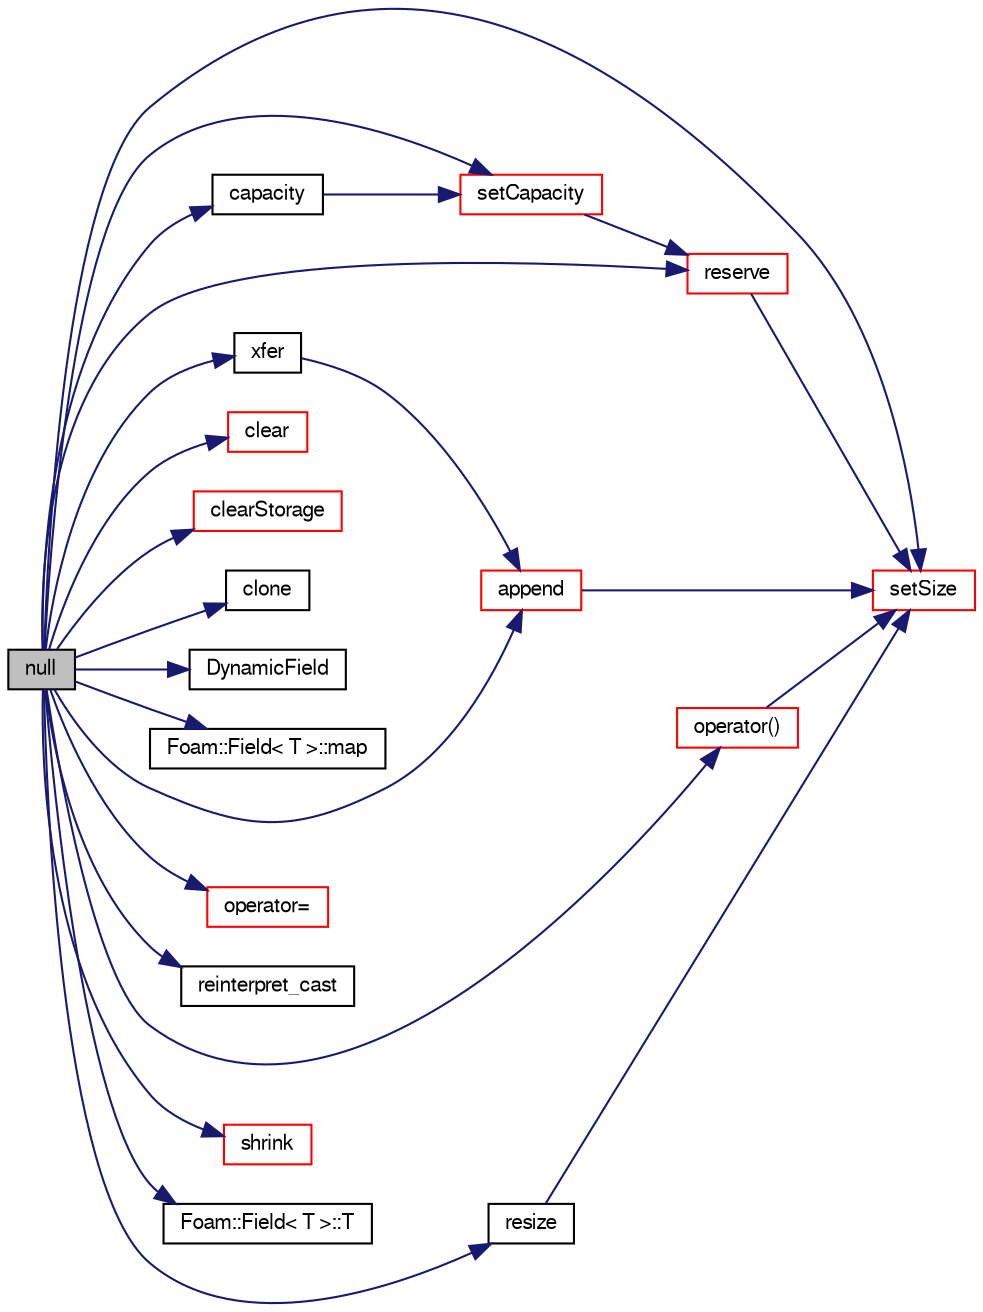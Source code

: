 digraph "null"
{
  bgcolor="transparent";
  edge [fontname="FreeSans",fontsize="10",labelfontname="FreeSans",labelfontsize="10"];
  node [fontname="FreeSans",fontsize="10",shape=record];
  rankdir="LR";
  Node30 [label="null",height=0.2,width=0.4,color="black", fillcolor="grey75", style="filled", fontcolor="black"];
  Node30 -> Node31 [color="midnightblue",fontsize="10",style="solid",fontname="FreeSans"];
  Node31 [label="append",height=0.2,width=0.4,color="red",URL="$a26458.html#a13502d5ef5b1f4dd51744972bd50c759",tooltip="Append an element at the end of the list. "];
  Node31 -> Node33 [color="midnightblue",fontsize="10",style="solid",fontname="FreeSans"];
  Node33 [label="setSize",height=0.2,width=0.4,color="red",URL="$a26458.html#aedb985ffeaf1bdbfeccc2a8730405703",tooltip="Alter the addressed list size. "];
  Node30 -> Node37 [color="midnightblue",fontsize="10",style="solid",fontname="FreeSans"];
  Node37 [label="capacity",height=0.2,width=0.4,color="black",URL="$a26458.html#a564a7790acc7ff1a57a1f32759f7a58a",tooltip="Size of the underlying storage. "];
  Node37 -> Node38 [color="midnightblue",fontsize="10",style="solid",fontname="FreeSans"];
  Node38 [label="setCapacity",height=0.2,width=0.4,color="red",URL="$a26458.html#a3769bf93f15609625d62b693c566bcd1",tooltip="Alter the size of the underlying storage. "];
  Node38 -> Node39 [color="midnightblue",fontsize="10",style="solid",fontname="FreeSans"];
  Node39 [label="reserve",height=0.2,width=0.4,color="red",URL="$a26458.html#a7294bcb6d8983466db362b4acf6e72ec",tooltip="Reserve allocation space for at least this size. "];
  Node39 -> Node33 [color="midnightblue",fontsize="10",style="solid",fontname="FreeSans"];
  Node30 -> Node40 [color="midnightblue",fontsize="10",style="solid",fontname="FreeSans"];
  Node40 [label="clear",height=0.2,width=0.4,color="red",URL="$a26458.html#ac8bb3912a3ce86b15842e79d0b421204",tooltip="Clear the addressed list, i.e. set the size to zero. "];
  Node30 -> Node41 [color="midnightblue",fontsize="10",style="solid",fontname="FreeSans"];
  Node41 [label="clearStorage",height=0.2,width=0.4,color="red",URL="$a26458.html#a77e7fd5aa3adf14be9cbcd6e670f7843",tooltip="Clear the list and delete storage. "];
  Node30 -> Node43 [color="midnightblue",fontsize="10",style="solid",fontname="FreeSans"];
  Node43 [label="clone",height=0.2,width=0.4,color="black",URL="$a26458.html#a56386e89ec26017991dc1a605a70967d",tooltip="Clone. "];
  Node30 -> Node44 [color="midnightblue",fontsize="10",style="solid",fontname="FreeSans"];
  Node44 [label="DynamicField",height=0.2,width=0.4,color="black",URL="$a26458.html#a6446aebcd610b4516275cc624d88ed91",tooltip="Construct null. "];
  Node30 -> Node45 [color="midnightblue",fontsize="10",style="solid",fontname="FreeSans"];
  Node45 [label="Foam::Field\< T \>::map",height=0.2,width=0.4,color="black",URL="$a26466.html#ac1b4ee90a2ebd5b242779445f365b986",tooltip="1 to 1 map from the given field "];
  Node30 -> Node46 [color="midnightblue",fontsize="10",style="solid",fontname="FreeSans"];
  Node46 [label="operator()",height=0.2,width=0.4,color="red",URL="$a26458.html#abc568a2446cac8e868a0e2f42b561d08",tooltip="Return non-const access to an element, resizing list if. "];
  Node46 -> Node33 [color="midnightblue",fontsize="10",style="solid",fontname="FreeSans"];
  Node30 -> Node47 [color="midnightblue",fontsize="10",style="solid",fontname="FreeSans"];
  Node47 [label="operator=",height=0.2,width=0.4,color="red",URL="$a26458.html#a7063d7d45379d3c474db62b47df45eea",tooltip="Assignment of all addressed entries to the given value. "];
  Node30 -> Node49 [color="midnightblue",fontsize="10",style="solid",fontname="FreeSans"];
  Node49 [label="reinterpret_cast",height=0.2,width=0.4,color="black",URL="$a07538.html#a4a42d304eebe56ae68858eaab4a272f5"];
  Node30 -> Node39 [color="midnightblue",fontsize="10",style="solid",fontname="FreeSans"];
  Node30 -> Node50 [color="midnightblue",fontsize="10",style="solid",fontname="FreeSans"];
  Node50 [label="resize",height=0.2,width=0.4,color="black",URL="$a26458.html#a4eb7a78f8b52136a8668d0e785dace04",tooltip="Alter the addressed list size. "];
  Node50 -> Node33 [color="midnightblue",fontsize="10",style="solid",fontname="FreeSans"];
  Node30 -> Node38 [color="midnightblue",fontsize="10",style="solid",fontname="FreeSans"];
  Node30 -> Node33 [color="midnightblue",fontsize="10",style="solid",fontname="FreeSans"];
  Node30 -> Node51 [color="midnightblue",fontsize="10",style="solid",fontname="FreeSans"];
  Node51 [label="shrink",height=0.2,width=0.4,color="red",URL="$a26458.html#a64562487c140cb2919726a0c12a27230",tooltip="Shrink the allocated space to the number of elements used. "];
  Node30 -> Node52 [color="midnightblue",fontsize="10",style="solid",fontname="FreeSans"];
  Node52 [label="Foam::Field\< T \>::T",height=0.2,width=0.4,color="black",URL="$a26466.html#a37a96fe10c781a2f21c882b4d95a2deb",tooltip="Return the field transpose (only defined for second rank tensors) "];
  Node30 -> Node53 [color="midnightblue",fontsize="10",style="solid",fontname="FreeSans"];
  Node53 [label="xfer",height=0.2,width=0.4,color="black",URL="$a26458.html#a48f43ee271fb2edb0fb241b72af0e59c",tooltip="Transfer contents to the Xfer container as a plain List. "];
  Node53 -> Node31 [color="midnightblue",fontsize="10",style="solid",fontname="FreeSans"];
}

